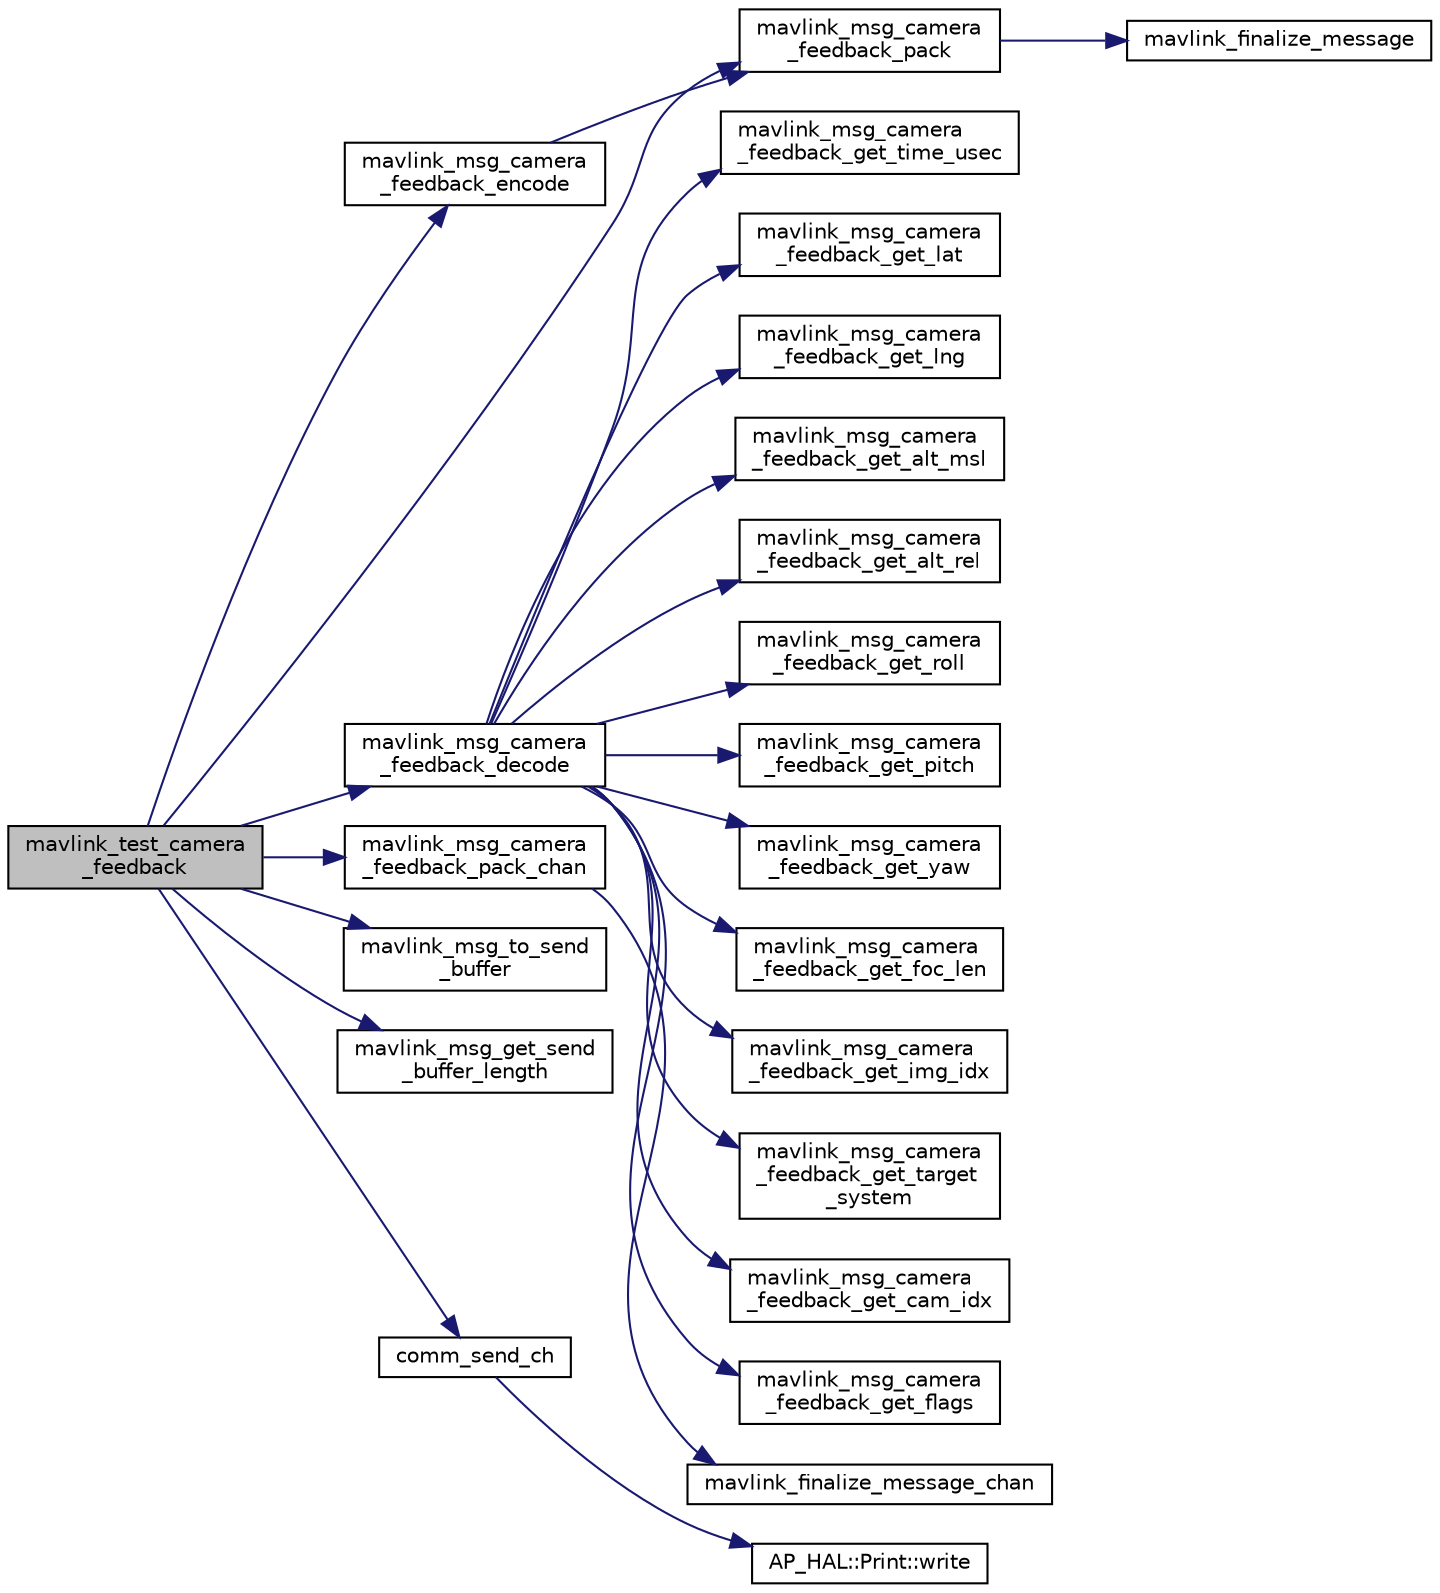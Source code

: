 digraph "mavlink_test_camera_feedback"
{
 // INTERACTIVE_SVG=YES
  edge [fontname="Helvetica",fontsize="10",labelfontname="Helvetica",labelfontsize="10"];
  node [fontname="Helvetica",fontsize="10",shape=record];
  rankdir="LR";
  Node1 [label="mavlink_test_camera\l_feedback",height=0.2,width=0.4,color="black", fillcolor="grey75", style="filled" fontcolor="black"];
  Node1 -> Node2 [color="midnightblue",fontsize="10",style="solid",fontname="Helvetica"];
  Node2 [label="mavlink_msg_camera\l_feedback_encode",height=0.2,width=0.4,color="black", fillcolor="white", style="filled",URL="$mavlink__msg__camera__feedback_8h.html#a0a34a74ee98421139df782adebfee8da",tooltip="Encode a camera_feedback struct. "];
  Node2 -> Node3 [color="midnightblue",fontsize="10",style="solid",fontname="Helvetica"];
  Node3 [label="mavlink_msg_camera\l_feedback_pack",height=0.2,width=0.4,color="black", fillcolor="white", style="filled",URL="$mavlink__msg__camera__feedback_8h.html#ae9ab594945cdff23f9b850fb18b2a6bd",tooltip="Pack a camera_feedback message. "];
  Node3 -> Node4 [color="midnightblue",fontsize="10",style="solid",fontname="Helvetica"];
  Node4 [label="mavlink_finalize_message",height=0.2,width=0.4,color="black", fillcolor="white", style="filled",URL="$v0_89_2mavlink__helpers_8h.html#af3bea083c5ec83f5b6570b2bd4a817d0",tooltip="Finalize a MAVLink message with MAVLINK_COMM_0 as default channel. "];
  Node1 -> Node5 [color="midnightblue",fontsize="10",style="solid",fontname="Helvetica"];
  Node5 [label="mavlink_msg_camera\l_feedback_decode",height=0.2,width=0.4,color="black", fillcolor="white", style="filled",URL="$mavlink__msg__camera__feedback_8h.html#a6cbd0224030fa70105288eacc77dba43",tooltip="Decode a camera_feedback message into a struct. "];
  Node5 -> Node6 [color="midnightblue",fontsize="10",style="solid",fontname="Helvetica"];
  Node6 [label="mavlink_msg_camera\l_feedback_get_time_usec",height=0.2,width=0.4,color="black", fillcolor="white", style="filled",URL="$mavlink__msg__camera__feedback_8h.html#a037af7af143a2c1d3b284dcebd1073fc",tooltip="Send a camera_feedback message. "];
  Node5 -> Node7 [color="midnightblue",fontsize="10",style="solid",fontname="Helvetica"];
  Node7 [label="mavlink_msg_camera\l_feedback_get_lat",height=0.2,width=0.4,color="black", fillcolor="white", style="filled",URL="$mavlink__msg__camera__feedback_8h.html#aaf66ae454c048ce306518940b1a068eb",tooltip="Get field lat from camera_feedback message. "];
  Node5 -> Node8 [color="midnightblue",fontsize="10",style="solid",fontname="Helvetica"];
  Node8 [label="mavlink_msg_camera\l_feedback_get_lng",height=0.2,width=0.4,color="black", fillcolor="white", style="filled",URL="$mavlink__msg__camera__feedback_8h.html#a95e7da7caea73a5abf8d5e5fdcd20d33",tooltip="Get field lng from camera_feedback message. "];
  Node5 -> Node9 [color="midnightblue",fontsize="10",style="solid",fontname="Helvetica"];
  Node9 [label="mavlink_msg_camera\l_feedback_get_alt_msl",height=0.2,width=0.4,color="black", fillcolor="white", style="filled",URL="$mavlink__msg__camera__feedback_8h.html#aa9ca4a7d50e29d3782f8dbd7157737e8",tooltip="Get field alt_msl from camera_feedback message. "];
  Node5 -> Node10 [color="midnightblue",fontsize="10",style="solid",fontname="Helvetica"];
  Node10 [label="mavlink_msg_camera\l_feedback_get_alt_rel",height=0.2,width=0.4,color="black", fillcolor="white", style="filled",URL="$mavlink__msg__camera__feedback_8h.html#a7b886acf6f7ed6b82eac1174c74a039f",tooltip="Get field alt_rel from camera_feedback message. "];
  Node5 -> Node11 [color="midnightblue",fontsize="10",style="solid",fontname="Helvetica"];
  Node11 [label="mavlink_msg_camera\l_feedback_get_roll",height=0.2,width=0.4,color="black", fillcolor="white", style="filled",URL="$mavlink__msg__camera__feedback_8h.html#a04ab5a820fe575df23084beb8f374c68",tooltip="Get field roll from camera_feedback message. "];
  Node5 -> Node12 [color="midnightblue",fontsize="10",style="solid",fontname="Helvetica"];
  Node12 [label="mavlink_msg_camera\l_feedback_get_pitch",height=0.2,width=0.4,color="black", fillcolor="white", style="filled",URL="$mavlink__msg__camera__feedback_8h.html#a2f901d81527c17081f9001877c0714f5",tooltip="Get field pitch from camera_feedback message. "];
  Node5 -> Node13 [color="midnightblue",fontsize="10",style="solid",fontname="Helvetica"];
  Node13 [label="mavlink_msg_camera\l_feedback_get_yaw",height=0.2,width=0.4,color="black", fillcolor="white", style="filled",URL="$mavlink__msg__camera__feedback_8h.html#a68bdec98c4113e195be742bd8f5865a8",tooltip="Get field yaw from camera_feedback message. "];
  Node5 -> Node14 [color="midnightblue",fontsize="10",style="solid",fontname="Helvetica"];
  Node14 [label="mavlink_msg_camera\l_feedback_get_foc_len",height=0.2,width=0.4,color="black", fillcolor="white", style="filled",URL="$mavlink__msg__camera__feedback_8h.html#ae2b53b9c830aabb616b18abbbffd6482",tooltip="Get field foc_len from camera_feedback message. "];
  Node5 -> Node15 [color="midnightblue",fontsize="10",style="solid",fontname="Helvetica"];
  Node15 [label="mavlink_msg_camera\l_feedback_get_img_idx",height=0.2,width=0.4,color="black", fillcolor="white", style="filled",URL="$mavlink__msg__camera__feedback_8h.html#a93220094dbbdf2071f464981112942cc",tooltip="Get field img_idx from camera_feedback message. "];
  Node5 -> Node16 [color="midnightblue",fontsize="10",style="solid",fontname="Helvetica"];
  Node16 [label="mavlink_msg_camera\l_feedback_get_target\l_system",height=0.2,width=0.4,color="black", fillcolor="white", style="filled",URL="$mavlink__msg__camera__feedback_8h.html#a49c2ed506f28a18ddfab46f2897b5b74",tooltip="Get field target_system from camera_feedback message. "];
  Node5 -> Node17 [color="midnightblue",fontsize="10",style="solid",fontname="Helvetica"];
  Node17 [label="mavlink_msg_camera\l_feedback_get_cam_idx",height=0.2,width=0.4,color="black", fillcolor="white", style="filled",URL="$mavlink__msg__camera__feedback_8h.html#a3d818621191fd4da12be3c595dc71b43",tooltip="Get field cam_idx from camera_feedback message. "];
  Node5 -> Node18 [color="midnightblue",fontsize="10",style="solid",fontname="Helvetica"];
  Node18 [label="mavlink_msg_camera\l_feedback_get_flags",height=0.2,width=0.4,color="black", fillcolor="white", style="filled",URL="$mavlink__msg__camera__feedback_8h.html#a2156ac1e44215c995a66ac899a55eab5",tooltip="Get field flags from camera_feedback message. "];
  Node1 -> Node3 [color="midnightblue",fontsize="10",style="solid",fontname="Helvetica"];
  Node1 -> Node19 [color="midnightblue",fontsize="10",style="solid",fontname="Helvetica"];
  Node19 [label="mavlink_msg_camera\l_feedback_pack_chan",height=0.2,width=0.4,color="black", fillcolor="white", style="filled",URL="$mavlink__msg__camera__feedback_8h.html#ad1a08b75edf02540d8f18836b1222e61",tooltip="Pack a camera_feedback message on a channel. "];
  Node19 -> Node20 [color="midnightblue",fontsize="10",style="solid",fontname="Helvetica"];
  Node20 [label="mavlink_finalize_message_chan",height=0.2,width=0.4,color="black", fillcolor="white", style="filled",URL="$v0_89_2mavlink__helpers_8h.html#aa66131138fc02101dcc73b4b556ab422",tooltip="Finalize a MAVLink message with channel assignment. "];
  Node1 -> Node21 [color="midnightblue",fontsize="10",style="solid",fontname="Helvetica"];
  Node21 [label="mavlink_msg_to_send\l_buffer",height=0.2,width=0.4,color="black", fillcolor="white", style="filled",URL="$v0_89_2mavlink__helpers_8h.html#afea0a9befa84822fd62c2899ea0d849e",tooltip="Pack a message to send it over a serial byte stream. "];
  Node1 -> Node22 [color="midnightblue",fontsize="10",style="solid",fontname="Helvetica"];
  Node22 [label="mavlink_msg_get_send\l_buffer_length",height=0.2,width=0.4,color="black", fillcolor="white", style="filled",URL="$v0_89_2protocol_8h.html#aa86c08f27aabb7a2e12a67f189f590c8",tooltip="Get the required buffer size for this message. "];
  Node1 -> Node23 [color="midnightblue",fontsize="10",style="solid",fontname="Helvetica"];
  Node23 [label="comm_send_ch",height=0.2,width=0.4,color="black", fillcolor="white", style="filled",URL="$GCS__MAVLink_8h.html#ab753873a1ee10adedd0ce246311468f8"];
  Node23 -> Node24 [color="midnightblue",fontsize="10",style="solid",fontname="Helvetica"];
  Node24 [label="AP_HAL::Print::write",height=0.2,width=0.4,color="black", fillcolor="white", style="filled",URL="$classAP__HAL_1_1Print.html#acc65391952a43334f8f5c9bef341f501"];
}

